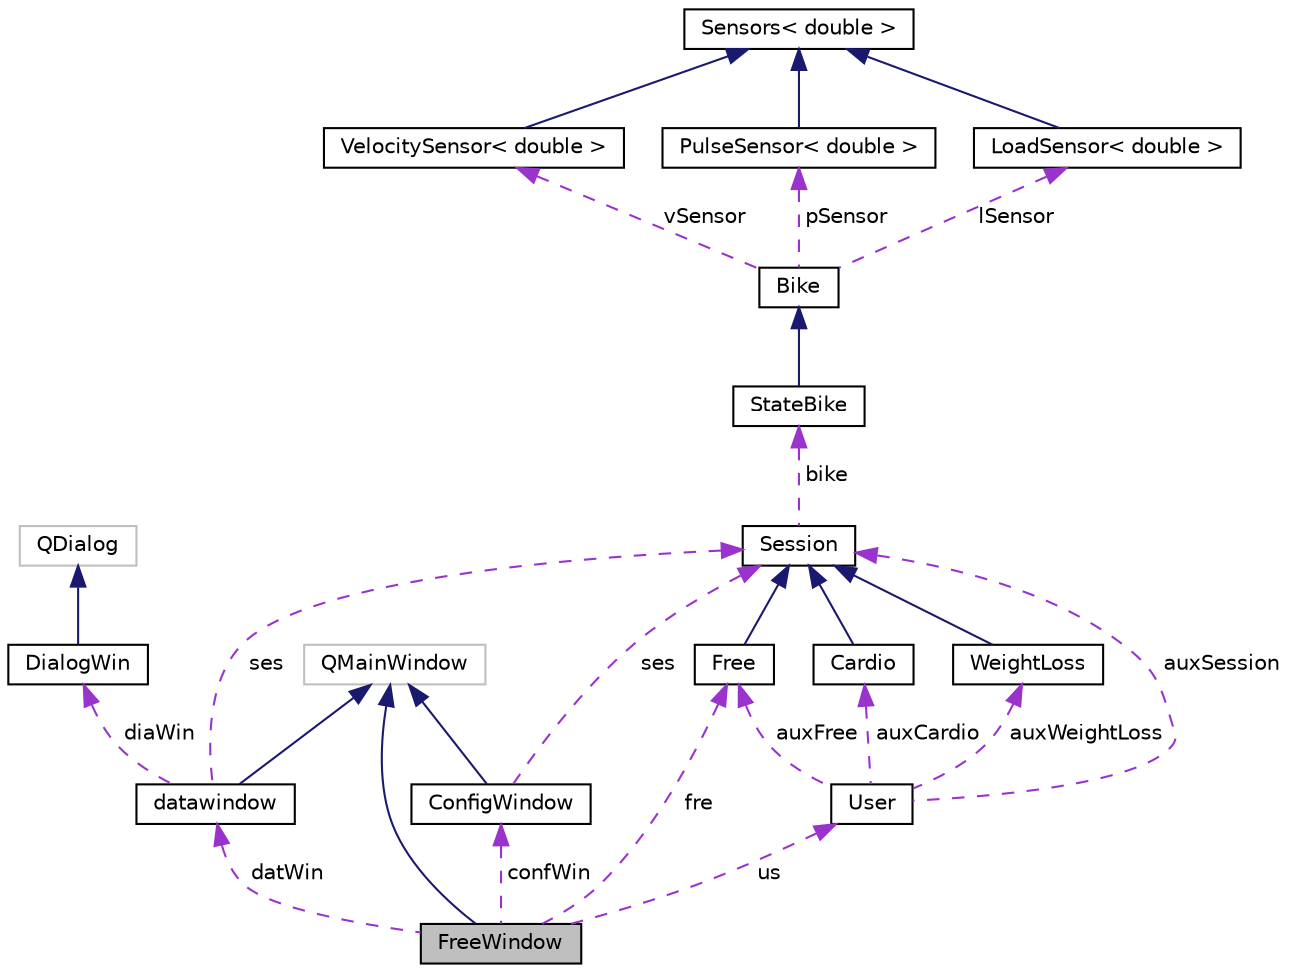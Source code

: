 digraph "FreeWindow"
{
 // LATEX_PDF_SIZE
  edge [fontname="Helvetica",fontsize="10",labelfontname="Helvetica",labelfontsize="10"];
  node [fontname="Helvetica",fontsize="10",shape=record];
  Node1 [label="FreeWindow",height=0.2,width=0.4,color="black", fillcolor="grey75", style="filled", fontcolor="black",tooltip="The FreeWindow class: Ventana de sesión de entrenamiento del tipo Free (Interfaz gráfica)"];
  Node2 -> Node1 [dir="back",color="midnightblue",fontsize="10",style="solid"];
  Node2 [label="QMainWindow",height=0.2,width=0.4,color="grey75", fillcolor="white", style="filled",tooltip=" "];
  Node3 -> Node1 [dir="back",color="darkorchid3",fontsize="10",style="dashed",label=" datWin" ];
  Node3 [label="datawindow",height=0.2,width=0.4,color="black", fillcolor="white", style="filled",URL="$classdatawindow.html",tooltip="The datawindow class: Ventana de muestra de datos de entrenamiento (Interfaz gráfica)"];
  Node2 -> Node3 [dir="back",color="midnightblue",fontsize="10",style="solid"];
  Node4 -> Node3 [dir="back",color="darkorchid3",fontsize="10",style="dashed",label=" diaWin" ];
  Node4 [label="DialogWin",height=0.2,width=0.4,color="black", fillcolor="white", style="filled",URL="$classDialogWin.html",tooltip="The DialogWin class: Cuadro de diálogo."];
  Node5 -> Node4 [dir="back",color="midnightblue",fontsize="10",style="solid"];
  Node5 [label="QDialog",height=0.2,width=0.4,color="grey75", fillcolor="white", style="filled",tooltip=" "];
  Node6 -> Node3 [dir="back",color="darkorchid3",fontsize="10",style="dashed",label=" ses" ];
  Node6 [label="Session",height=0.2,width=0.4,color="black", fillcolor="white", style="filled",URL="$classSession.html",tooltip="The Session class: Clase abstracta para sesión de entrenamiento genérica."];
  Node7 -> Node6 [dir="back",color="darkorchid3",fontsize="10",style="dashed",label=" bike" ];
  Node7 [label="StateBike",height=0.2,width=0.4,color="black", fillcolor="white", style="filled",URL="$classStateBike.html",tooltip="The StateBike class: Esta clase corresponde a una bicicleta estática."];
  Node8 -> Node7 [dir="back",color="midnightblue",fontsize="10",style="solid"];
  Node8 [label="Bike",height=0.2,width=0.4,color="black", fillcolor="white", style="filled",URL="$classBike.html",tooltip="The Bike class: Clase abstracta de objeto Bike."];
  Node9 -> Node8 [dir="back",color="darkorchid3",fontsize="10",style="dashed",label=" vSensor" ];
  Node9 [label="VelocitySensor\< double \>",height=0.2,width=0.4,color="black", fillcolor="white", style="filled",URL="$classVelocitySensor.html",tooltip=" "];
  Node10 -> Node9 [dir="back",color="midnightblue",fontsize="10",style="solid"];
  Node10 [label="Sensors\< double \>",height=0.2,width=0.4,color="black", fillcolor="white", style="filled",URL="$classSensors.html",tooltip=" "];
  Node11 -> Node8 [dir="back",color="darkorchid3",fontsize="10",style="dashed",label=" pSensor" ];
  Node11 [label="PulseSensor\< double \>",height=0.2,width=0.4,color="black", fillcolor="white", style="filled",URL="$classPulseSensor.html",tooltip=" "];
  Node10 -> Node11 [dir="back",color="midnightblue",fontsize="10",style="solid"];
  Node12 -> Node8 [dir="back",color="darkorchid3",fontsize="10",style="dashed",label=" lSensor" ];
  Node12 [label="LoadSensor\< double \>",height=0.2,width=0.4,color="black", fillcolor="white", style="filled",URL="$classLoadSensor.html",tooltip=" "];
  Node10 -> Node12 [dir="back",color="midnightblue",fontsize="10",style="solid"];
  Node13 -> Node1 [dir="back",color="darkorchid3",fontsize="10",style="dashed",label=" us" ];
  Node13 [label="User",height=0.2,width=0.4,color="black", fillcolor="white", style="filled",URL="$classUser.html",tooltip="The User class: Objeto de usuario."];
  Node14 -> Node13 [dir="back",color="darkorchid3",fontsize="10",style="dashed",label=" auxCardio" ];
  Node14 [label="Cardio",height=0.2,width=0.4,color="black", fillcolor="white", style="filled",URL="$classCardio.html",tooltip="The Cardio class: Clase de sesión de entrenamiento del tipo cardio."];
  Node6 -> Node14 [dir="back",color="midnightblue",fontsize="10",style="solid"];
  Node15 -> Node13 [dir="back",color="darkorchid3",fontsize="10",style="dashed",label=" auxWeightLoss" ];
  Node15 [label="WeightLoss",height=0.2,width=0.4,color="black", fillcolor="white", style="filled",URL="$classWeightLoss.html",tooltip="The WeightLoss class: Sesión de entrenamiento de pérdida de peso."];
  Node6 -> Node15 [dir="back",color="midnightblue",fontsize="10",style="solid"];
  Node16 -> Node13 [dir="back",color="darkorchid3",fontsize="10",style="dashed",label=" auxFree" ];
  Node16 [label="Free",height=0.2,width=0.4,color="black", fillcolor="white", style="filled",URL="$classFree.html",tooltip="The Free class: Sesión de entrenamiento libre."];
  Node6 -> Node16 [dir="back",color="midnightblue",fontsize="10",style="solid"];
  Node6 -> Node13 [dir="back",color="darkorchid3",fontsize="10",style="dashed",label=" auxSession" ];
  Node16 -> Node1 [dir="back",color="darkorchid3",fontsize="10",style="dashed",label=" fre" ];
  Node17 -> Node1 [dir="back",color="darkorchid3",fontsize="10",style="dashed",label=" confWin" ];
  Node17 [label="ConfigWindow",height=0.2,width=0.4,color="black", fillcolor="white", style="filled",URL="$classConfigWindow.html",tooltip="The ConfigWindow class: Ventana de configuración del puerto serie (Interfaz gráfica)"];
  Node2 -> Node17 [dir="back",color="midnightblue",fontsize="10",style="solid"];
  Node6 -> Node17 [dir="back",color="darkorchid3",fontsize="10",style="dashed",label=" ses" ];
}
